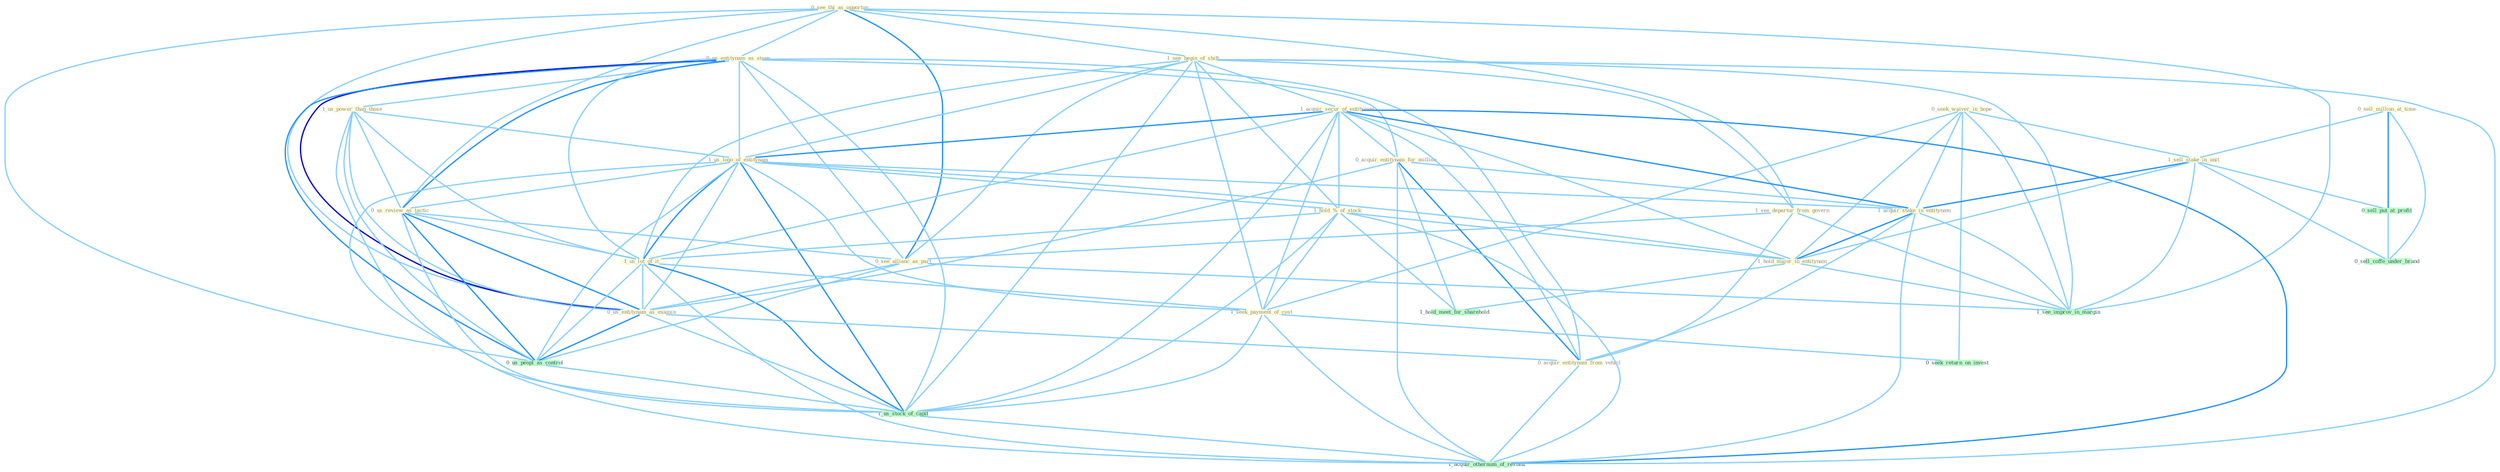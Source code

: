 Graph G{ 
    node
    [shape=polygon,style=filled,width=.5,height=.06,color="#BDFCC9",fixedsize=true,fontsize=4,
    fontcolor="#2f4f4f"];
    {node
    [color="#ffffe0", fontcolor="#8b7d6b"] "0_seek_waiver_in_hope " "0_see_thi_as_opportun " "0_us_entitynam_as_stone " "1_see_begin_of_shift " "1_acquir_secur_of_entitynam " "1_us_power_than_those " "1_see_departur_from_govern " "0_sell_million_at_time " "0_acquir_entitynam_for_million " "1_us_logo_of_entitynam " "1_hold_%_of_stock " "1_sell_stake_in_unit " "1_acquir_stake_in_entitynam " "0_us_review_as_tactic " "1_us_lot_of_it " "0_see_allianc_as_part " "1_seek_payment_of_cost " "0_us_entitynam_as_examin " "1_hold_major_in_entitynam " "0_acquir_entitynam_from_vehicl "}
{node [color="#fff0f5", fontcolor="#b22222"]}
edge [color="#B0E2FF"];

	"0_seek_waiver_in_hope " -- "1_sell_stake_in_unit " [w="1", color="#87cefa" ];
	"0_seek_waiver_in_hope " -- "1_acquir_stake_in_entitynam " [w="1", color="#87cefa" ];
	"0_seek_waiver_in_hope " -- "1_seek_payment_of_cost " [w="1", color="#87cefa" ];
	"0_seek_waiver_in_hope " -- "1_hold_major_in_entitynam " [w="1", color="#87cefa" ];
	"0_seek_waiver_in_hope " -- "0_seek_return_on_invest " [w="1", color="#87cefa" ];
	"0_seek_waiver_in_hope " -- "1_see_improv_in_margin " [w="1", color="#87cefa" ];
	"0_see_thi_as_opportun " -- "0_us_entitynam_as_stone " [w="1", color="#87cefa" ];
	"0_see_thi_as_opportun " -- "1_see_begin_of_shift " [w="1", color="#87cefa" ];
	"0_see_thi_as_opportun " -- "1_see_departur_from_govern " [w="1", color="#87cefa" ];
	"0_see_thi_as_opportun " -- "0_us_review_as_tactic " [w="1", color="#87cefa" ];
	"0_see_thi_as_opportun " -- "0_see_allianc_as_part " [w="2", color="#1e90ff" , len=0.8];
	"0_see_thi_as_opportun " -- "0_us_entitynam_as_examin " [w="1", color="#87cefa" ];
	"0_see_thi_as_opportun " -- "0_us_peopl_as_control " [w="1", color="#87cefa" ];
	"0_see_thi_as_opportun " -- "1_see_improv_in_margin " [w="1", color="#87cefa" ];
	"0_us_entitynam_as_stone " -- "1_us_power_than_those " [w="1", color="#87cefa" ];
	"0_us_entitynam_as_stone " -- "0_acquir_entitynam_for_million " [w="1", color="#87cefa" ];
	"0_us_entitynam_as_stone " -- "1_us_logo_of_entitynam " [w="1", color="#87cefa" ];
	"0_us_entitynam_as_stone " -- "0_us_review_as_tactic " [w="2", color="#1e90ff" , len=0.8];
	"0_us_entitynam_as_stone " -- "1_us_lot_of_it " [w="1", color="#87cefa" ];
	"0_us_entitynam_as_stone " -- "0_see_allianc_as_part " [w="1", color="#87cefa" ];
	"0_us_entitynam_as_stone " -- "0_us_entitynam_as_examin " [w="3", color="#0000cd" , len=0.6];
	"0_us_entitynam_as_stone " -- "0_acquir_entitynam_from_vehicl " [w="1", color="#87cefa" ];
	"0_us_entitynam_as_stone " -- "0_us_peopl_as_control " [w="2", color="#1e90ff" , len=0.8];
	"0_us_entitynam_as_stone " -- "1_us_stock_of_capit " [w="1", color="#87cefa" ];
	"1_see_begin_of_shift " -- "1_acquir_secur_of_entitynam " [w="1", color="#87cefa" ];
	"1_see_begin_of_shift " -- "1_see_departur_from_govern " [w="1", color="#87cefa" ];
	"1_see_begin_of_shift " -- "1_us_logo_of_entitynam " [w="1", color="#87cefa" ];
	"1_see_begin_of_shift " -- "1_hold_%_of_stock " [w="1", color="#87cefa" ];
	"1_see_begin_of_shift " -- "1_us_lot_of_it " [w="1", color="#87cefa" ];
	"1_see_begin_of_shift " -- "0_see_allianc_as_part " [w="1", color="#87cefa" ];
	"1_see_begin_of_shift " -- "1_seek_payment_of_cost " [w="1", color="#87cefa" ];
	"1_see_begin_of_shift " -- "1_us_stock_of_capit " [w="1", color="#87cefa" ];
	"1_see_begin_of_shift " -- "1_see_improv_in_margin " [w="1", color="#87cefa" ];
	"1_see_begin_of_shift " -- "1_acquir_othernum_of_restaur " [w="1", color="#87cefa" ];
	"1_acquir_secur_of_entitynam " -- "0_acquir_entitynam_for_million " [w="1", color="#87cefa" ];
	"1_acquir_secur_of_entitynam " -- "1_us_logo_of_entitynam " [w="2", color="#1e90ff" , len=0.8];
	"1_acquir_secur_of_entitynam " -- "1_hold_%_of_stock " [w="1", color="#87cefa" ];
	"1_acquir_secur_of_entitynam " -- "1_acquir_stake_in_entitynam " [w="2", color="#1e90ff" , len=0.8];
	"1_acquir_secur_of_entitynam " -- "1_us_lot_of_it " [w="1", color="#87cefa" ];
	"1_acquir_secur_of_entitynam " -- "1_seek_payment_of_cost " [w="1", color="#87cefa" ];
	"1_acquir_secur_of_entitynam " -- "1_hold_major_in_entitynam " [w="1", color="#87cefa" ];
	"1_acquir_secur_of_entitynam " -- "0_acquir_entitynam_from_vehicl " [w="1", color="#87cefa" ];
	"1_acquir_secur_of_entitynam " -- "1_us_stock_of_capit " [w="1", color="#87cefa" ];
	"1_acquir_secur_of_entitynam " -- "1_acquir_othernum_of_restaur " [w="2", color="#1e90ff" , len=0.8];
	"1_us_power_than_those " -- "1_us_logo_of_entitynam " [w="1", color="#87cefa" ];
	"1_us_power_than_those " -- "0_us_review_as_tactic " [w="1", color="#87cefa" ];
	"1_us_power_than_those " -- "1_us_lot_of_it " [w="1", color="#87cefa" ];
	"1_us_power_than_those " -- "0_us_entitynam_as_examin " [w="1", color="#87cefa" ];
	"1_us_power_than_those " -- "0_us_peopl_as_control " [w="1", color="#87cefa" ];
	"1_us_power_than_those " -- "1_us_stock_of_capit " [w="1", color="#87cefa" ];
	"1_see_departur_from_govern " -- "0_see_allianc_as_part " [w="1", color="#87cefa" ];
	"1_see_departur_from_govern " -- "0_acquir_entitynam_from_vehicl " [w="1", color="#87cefa" ];
	"1_see_departur_from_govern " -- "1_see_improv_in_margin " [w="1", color="#87cefa" ];
	"0_sell_million_at_time " -- "1_sell_stake_in_unit " [w="1", color="#87cefa" ];
	"0_sell_million_at_time " -- "0_sell_put_at_profit " [w="2", color="#1e90ff" , len=0.8];
	"0_sell_million_at_time " -- "0_sell_coffe_under_brand " [w="1", color="#87cefa" ];
	"0_acquir_entitynam_for_million " -- "1_acquir_stake_in_entitynam " [w="1", color="#87cefa" ];
	"0_acquir_entitynam_for_million " -- "0_us_entitynam_as_examin " [w="1", color="#87cefa" ];
	"0_acquir_entitynam_for_million " -- "0_acquir_entitynam_from_vehicl " [w="2", color="#1e90ff" , len=0.8];
	"0_acquir_entitynam_for_million " -- "1_hold_meet_for_sharehold " [w="1", color="#87cefa" ];
	"0_acquir_entitynam_for_million " -- "1_acquir_othernum_of_restaur " [w="1", color="#87cefa" ];
	"1_us_logo_of_entitynam " -- "1_hold_%_of_stock " [w="1", color="#87cefa" ];
	"1_us_logo_of_entitynam " -- "1_acquir_stake_in_entitynam " [w="1", color="#87cefa" ];
	"1_us_logo_of_entitynam " -- "0_us_review_as_tactic " [w="1", color="#87cefa" ];
	"1_us_logo_of_entitynam " -- "1_us_lot_of_it " [w="2", color="#1e90ff" , len=0.8];
	"1_us_logo_of_entitynam " -- "1_seek_payment_of_cost " [w="1", color="#87cefa" ];
	"1_us_logo_of_entitynam " -- "0_us_entitynam_as_examin " [w="1", color="#87cefa" ];
	"1_us_logo_of_entitynam " -- "1_hold_major_in_entitynam " [w="1", color="#87cefa" ];
	"1_us_logo_of_entitynam " -- "0_us_peopl_as_control " [w="1", color="#87cefa" ];
	"1_us_logo_of_entitynam " -- "1_us_stock_of_capit " [w="2", color="#1e90ff" , len=0.8];
	"1_us_logo_of_entitynam " -- "1_acquir_othernum_of_restaur " [w="1", color="#87cefa" ];
	"1_hold_%_of_stock " -- "1_us_lot_of_it " [w="1", color="#87cefa" ];
	"1_hold_%_of_stock " -- "1_seek_payment_of_cost " [w="1", color="#87cefa" ];
	"1_hold_%_of_stock " -- "1_hold_major_in_entitynam " [w="1", color="#87cefa" ];
	"1_hold_%_of_stock " -- "1_us_stock_of_capit " [w="1", color="#87cefa" ];
	"1_hold_%_of_stock " -- "1_hold_meet_for_sharehold " [w="1", color="#87cefa" ];
	"1_hold_%_of_stock " -- "1_acquir_othernum_of_restaur " [w="1", color="#87cefa" ];
	"1_sell_stake_in_unit " -- "1_acquir_stake_in_entitynam " [w="2", color="#1e90ff" , len=0.8];
	"1_sell_stake_in_unit " -- "1_hold_major_in_entitynam " [w="1", color="#87cefa" ];
	"1_sell_stake_in_unit " -- "0_sell_put_at_profit " [w="1", color="#87cefa" ];
	"1_sell_stake_in_unit " -- "1_see_improv_in_margin " [w="1", color="#87cefa" ];
	"1_sell_stake_in_unit " -- "0_sell_coffe_under_brand " [w="1", color="#87cefa" ];
	"1_acquir_stake_in_entitynam " -- "1_hold_major_in_entitynam " [w="2", color="#1e90ff" , len=0.8];
	"1_acquir_stake_in_entitynam " -- "0_acquir_entitynam_from_vehicl " [w="1", color="#87cefa" ];
	"1_acquir_stake_in_entitynam " -- "1_see_improv_in_margin " [w="1", color="#87cefa" ];
	"1_acquir_stake_in_entitynam " -- "1_acquir_othernum_of_restaur " [w="1", color="#87cefa" ];
	"0_us_review_as_tactic " -- "1_us_lot_of_it " [w="1", color="#87cefa" ];
	"0_us_review_as_tactic " -- "0_see_allianc_as_part " [w="1", color="#87cefa" ];
	"0_us_review_as_tactic " -- "0_us_entitynam_as_examin " [w="2", color="#1e90ff" , len=0.8];
	"0_us_review_as_tactic " -- "0_us_peopl_as_control " [w="2", color="#1e90ff" , len=0.8];
	"0_us_review_as_tactic " -- "1_us_stock_of_capit " [w="1", color="#87cefa" ];
	"1_us_lot_of_it " -- "1_seek_payment_of_cost " [w="1", color="#87cefa" ];
	"1_us_lot_of_it " -- "0_us_entitynam_as_examin " [w="1", color="#87cefa" ];
	"1_us_lot_of_it " -- "0_us_peopl_as_control " [w="1", color="#87cefa" ];
	"1_us_lot_of_it " -- "1_us_stock_of_capit " [w="2", color="#1e90ff" , len=0.8];
	"1_us_lot_of_it " -- "1_acquir_othernum_of_restaur " [w="1", color="#87cefa" ];
	"0_see_allianc_as_part " -- "0_us_entitynam_as_examin " [w="1", color="#87cefa" ];
	"0_see_allianc_as_part " -- "0_us_peopl_as_control " [w="1", color="#87cefa" ];
	"0_see_allianc_as_part " -- "1_see_improv_in_margin " [w="1", color="#87cefa" ];
	"1_seek_payment_of_cost " -- "0_seek_return_on_invest " [w="1", color="#87cefa" ];
	"1_seek_payment_of_cost " -- "1_us_stock_of_capit " [w="1", color="#87cefa" ];
	"1_seek_payment_of_cost " -- "1_acquir_othernum_of_restaur " [w="1", color="#87cefa" ];
	"0_us_entitynam_as_examin " -- "0_acquir_entitynam_from_vehicl " [w="1", color="#87cefa" ];
	"0_us_entitynam_as_examin " -- "0_us_peopl_as_control " [w="2", color="#1e90ff" , len=0.8];
	"0_us_entitynam_as_examin " -- "1_us_stock_of_capit " [w="1", color="#87cefa" ];
	"1_hold_major_in_entitynam " -- "1_see_improv_in_margin " [w="1", color="#87cefa" ];
	"1_hold_major_in_entitynam " -- "1_hold_meet_for_sharehold " [w="1", color="#87cefa" ];
	"0_acquir_entitynam_from_vehicl " -- "1_acquir_othernum_of_restaur " [w="1", color="#87cefa" ];
	"0_us_peopl_as_control " -- "1_us_stock_of_capit " [w="1", color="#87cefa" ];
	"0_sell_put_at_profit " -- "0_sell_coffe_under_brand " [w="1", color="#87cefa" ];
	"1_us_stock_of_capit " -- "1_acquir_othernum_of_restaur " [w="1", color="#87cefa" ];
}